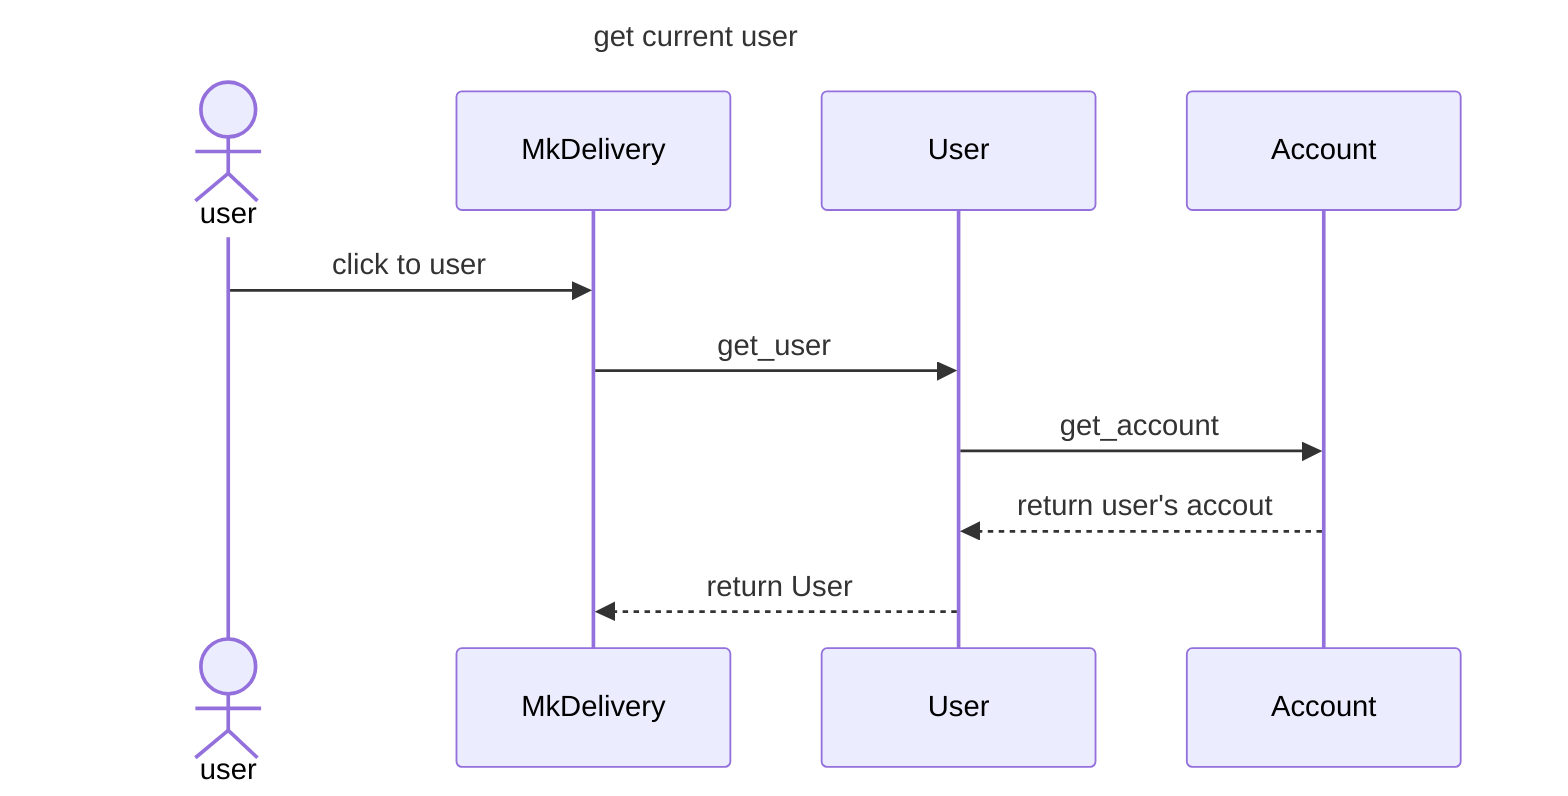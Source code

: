 sequenceDiagram
    title get current user
    actor user
    participant MkDelivery
    participant User
    participant Account
   
    user ->> MkDelivery:click to user
    MkDelivery ->> User:get_user
    User ->> Account:get_account
    Account -->> User :return user's accout
    User -->> MkDelivery:return User